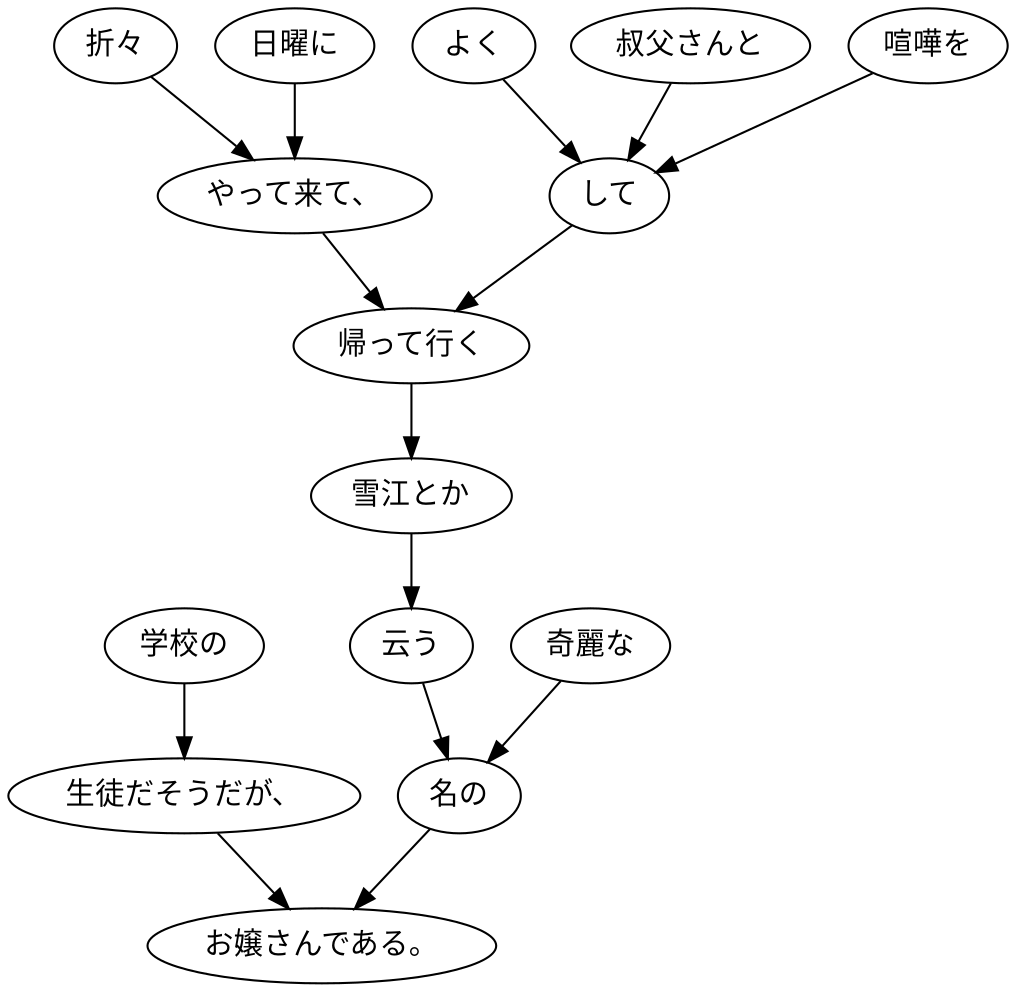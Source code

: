 digraph graph6693 {
	node0 [label="学校の"];
	node1 [label="生徒だそうだが、"];
	node2 [label="折々"];
	node3 [label="日曜に"];
	node4 [label="やって来て、"];
	node5 [label="よく"];
	node6 [label="叔父さんと"];
	node7 [label="喧嘩を"];
	node8 [label="して"];
	node9 [label="帰って行く"];
	node10 [label="雪江とか"];
	node11 [label="云う"];
	node12 [label="奇麗な"];
	node13 [label="名の"];
	node14 [label="お嬢さんである。"];
	node0 -> node1;
	node1 -> node14;
	node2 -> node4;
	node3 -> node4;
	node4 -> node9;
	node5 -> node8;
	node6 -> node8;
	node7 -> node8;
	node8 -> node9;
	node9 -> node10;
	node10 -> node11;
	node11 -> node13;
	node12 -> node13;
	node13 -> node14;
}
